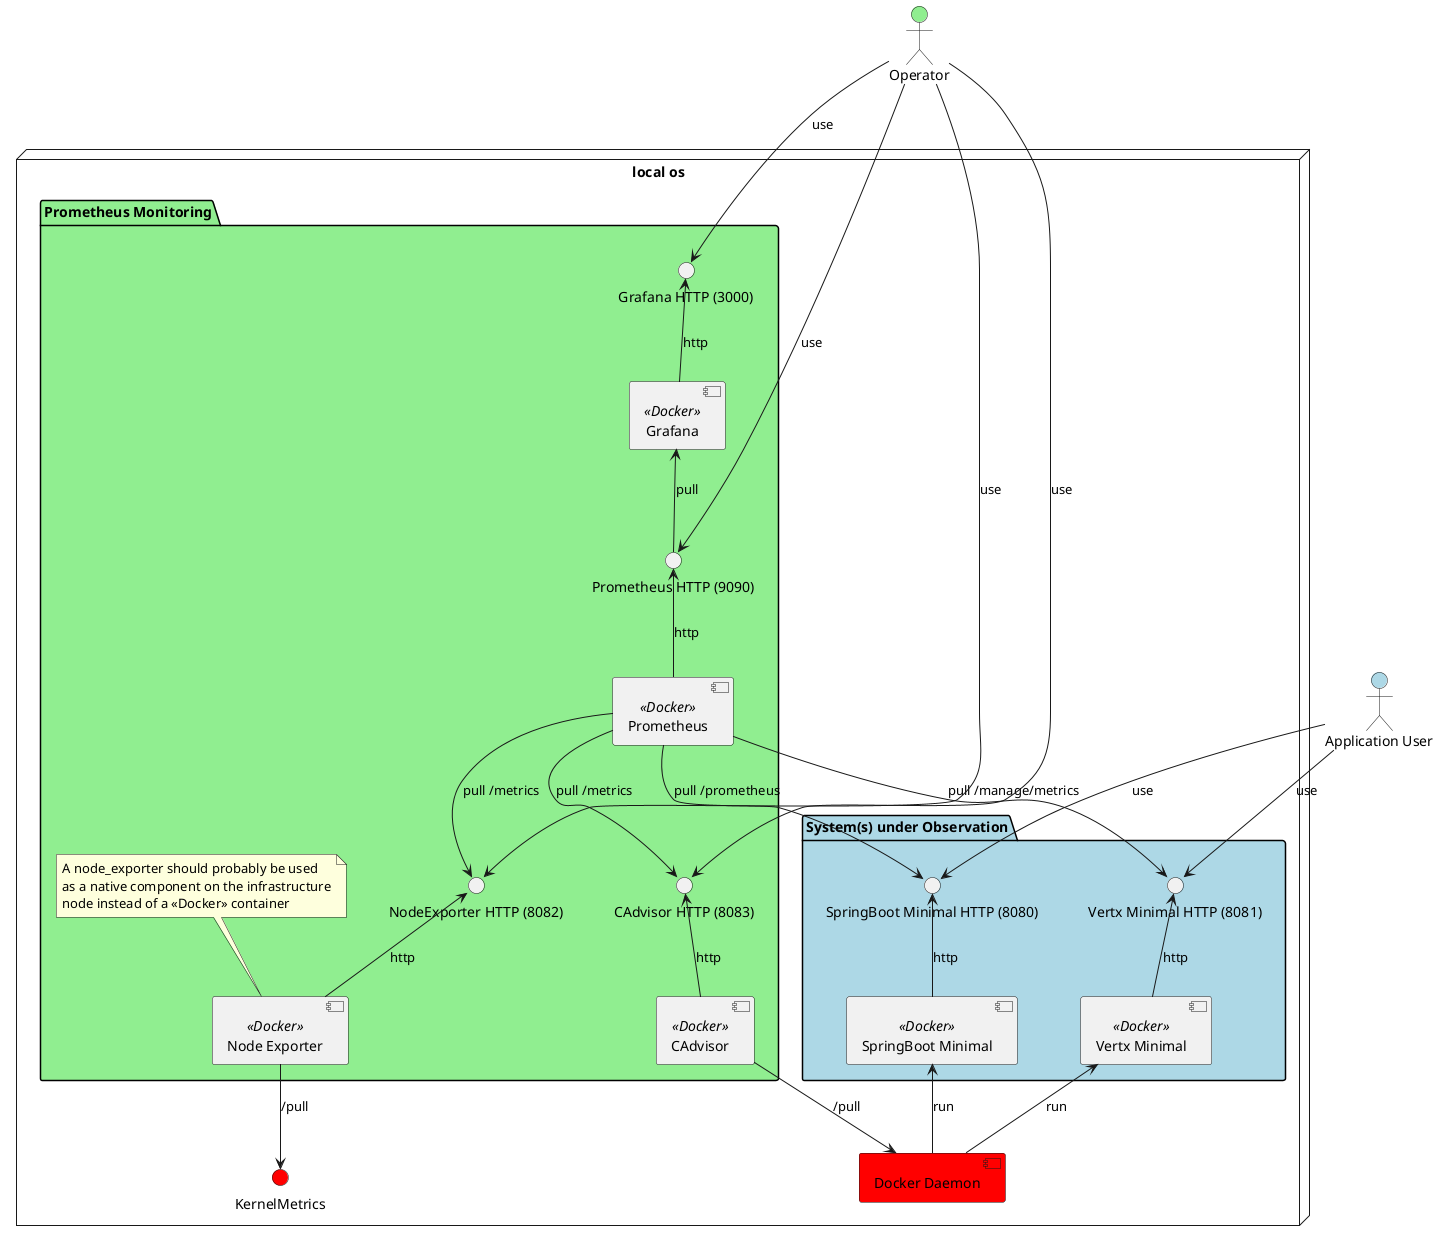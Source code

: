 @startuml
skinparam componentStyle uml2

actor Operator #lightgreen
actor "Application User" as User #lightblue

node "local os" {
    package "Prometheus Monitoring" #lightgreen {
        [Grafana] <<Docker>>
        () "Grafana HTTP (3000)" as GrafanaHttp
        GrafanaHttp <-- Grafana : http

        [Prometheus] <<Docker>>
        () "Prometheus HTTP (9090)" as PrometheusHttp
        PrometheusHttp <-- Prometheus : http

        [Node Exporter] <<Docker>> as NodeExporter
        note top of NodeExporter
            A node_exporter should probably be used
            as a native component on the infrastructure
            node instead of a <<Docker>> container
        end note
        () "NodeExporter HTTP (8082)" as NodeExporterHttp
        NodeExporterHttp <-- NodeExporter : http

        [CAdvisor] <<Docker>> as CAdvisor
        () "CAdvisor HTTP (8083)" as CAdvisorHttp
        CAdvisorHttp <-- CAdvisor : http

        CAdvisorHttp <-up- Prometheus : pull /metrics
        NodeExporterHttp <-up- Prometheus : pull /metrics
        Grafana <-- PrometheusHttp : pull
    }


    package "System(s) under Observation" #lightblue {
        [SpringBoot Minimal] <<Docker>> as SpringBootMinimal
        () "SpringBoot Minimal HTTP (8080)" as SpringBootMinimalHttp
        SpringBootMinimalHttp <-- SpringBootMinimal : http

        [Vertx Minimal] <<Docker>> as VertxMinimal
        () "Vertx Minimal HTTP (8081)" as VertxMinimalHttp
        VertxMinimalHttp <-- VertxMinimal : http
    }

    () KernelMetrics #red
    [Docker Daemon] as Docker #red
    Docker -up-> SpringBootMinimal : run
    Docker -up-> VertxMinimal : run

    CAdvisor --> Docker : /pull
    NodeExporter --> KernelMetrics : /pull

    Prometheus --> SpringBootMinimalHttp : pull /prometheus
    Prometheus --> VertxMinimalHttp : pull /manage/metrics
}

Operator --> GrafanaHttp : use
Operator --> PrometheusHttp : use
Operator --> CAdvisorHttp : use
Operator --> NodeExporterHttp : use
User -down-> SpringBootMinimalHttp : use
User -down-> VertxMinimalHttp : use

@enduml